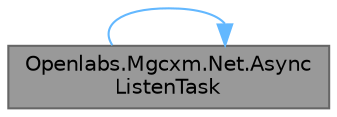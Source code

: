 digraph "Openlabs.Mgcxm.Net.AsyncListenTask"
{
 // LATEX_PDF_SIZE
  bgcolor="transparent";
  edge [fontname=Helvetica,fontsize=10,labelfontname=Helvetica,labelfontsize=10];
  node [fontname=Helvetica,fontsize=10,shape=box,height=0.2,width=0.4];
  rankdir="RL";
  Node1 [id="Node000001",label="Openlabs.Mgcxm.Net.Async\lListenTask",height=0.2,width=0.4,color="gray40", fillcolor="grey60", style="filled", fontcolor="black",tooltip="Delegate representing an asynchronous listen task for the HTTP listener."];
  Node1 -> Node1 [id="edge1_Node000001_Node000001",dir="back",color="steelblue1",style="solid",tooltip=" "];
}
